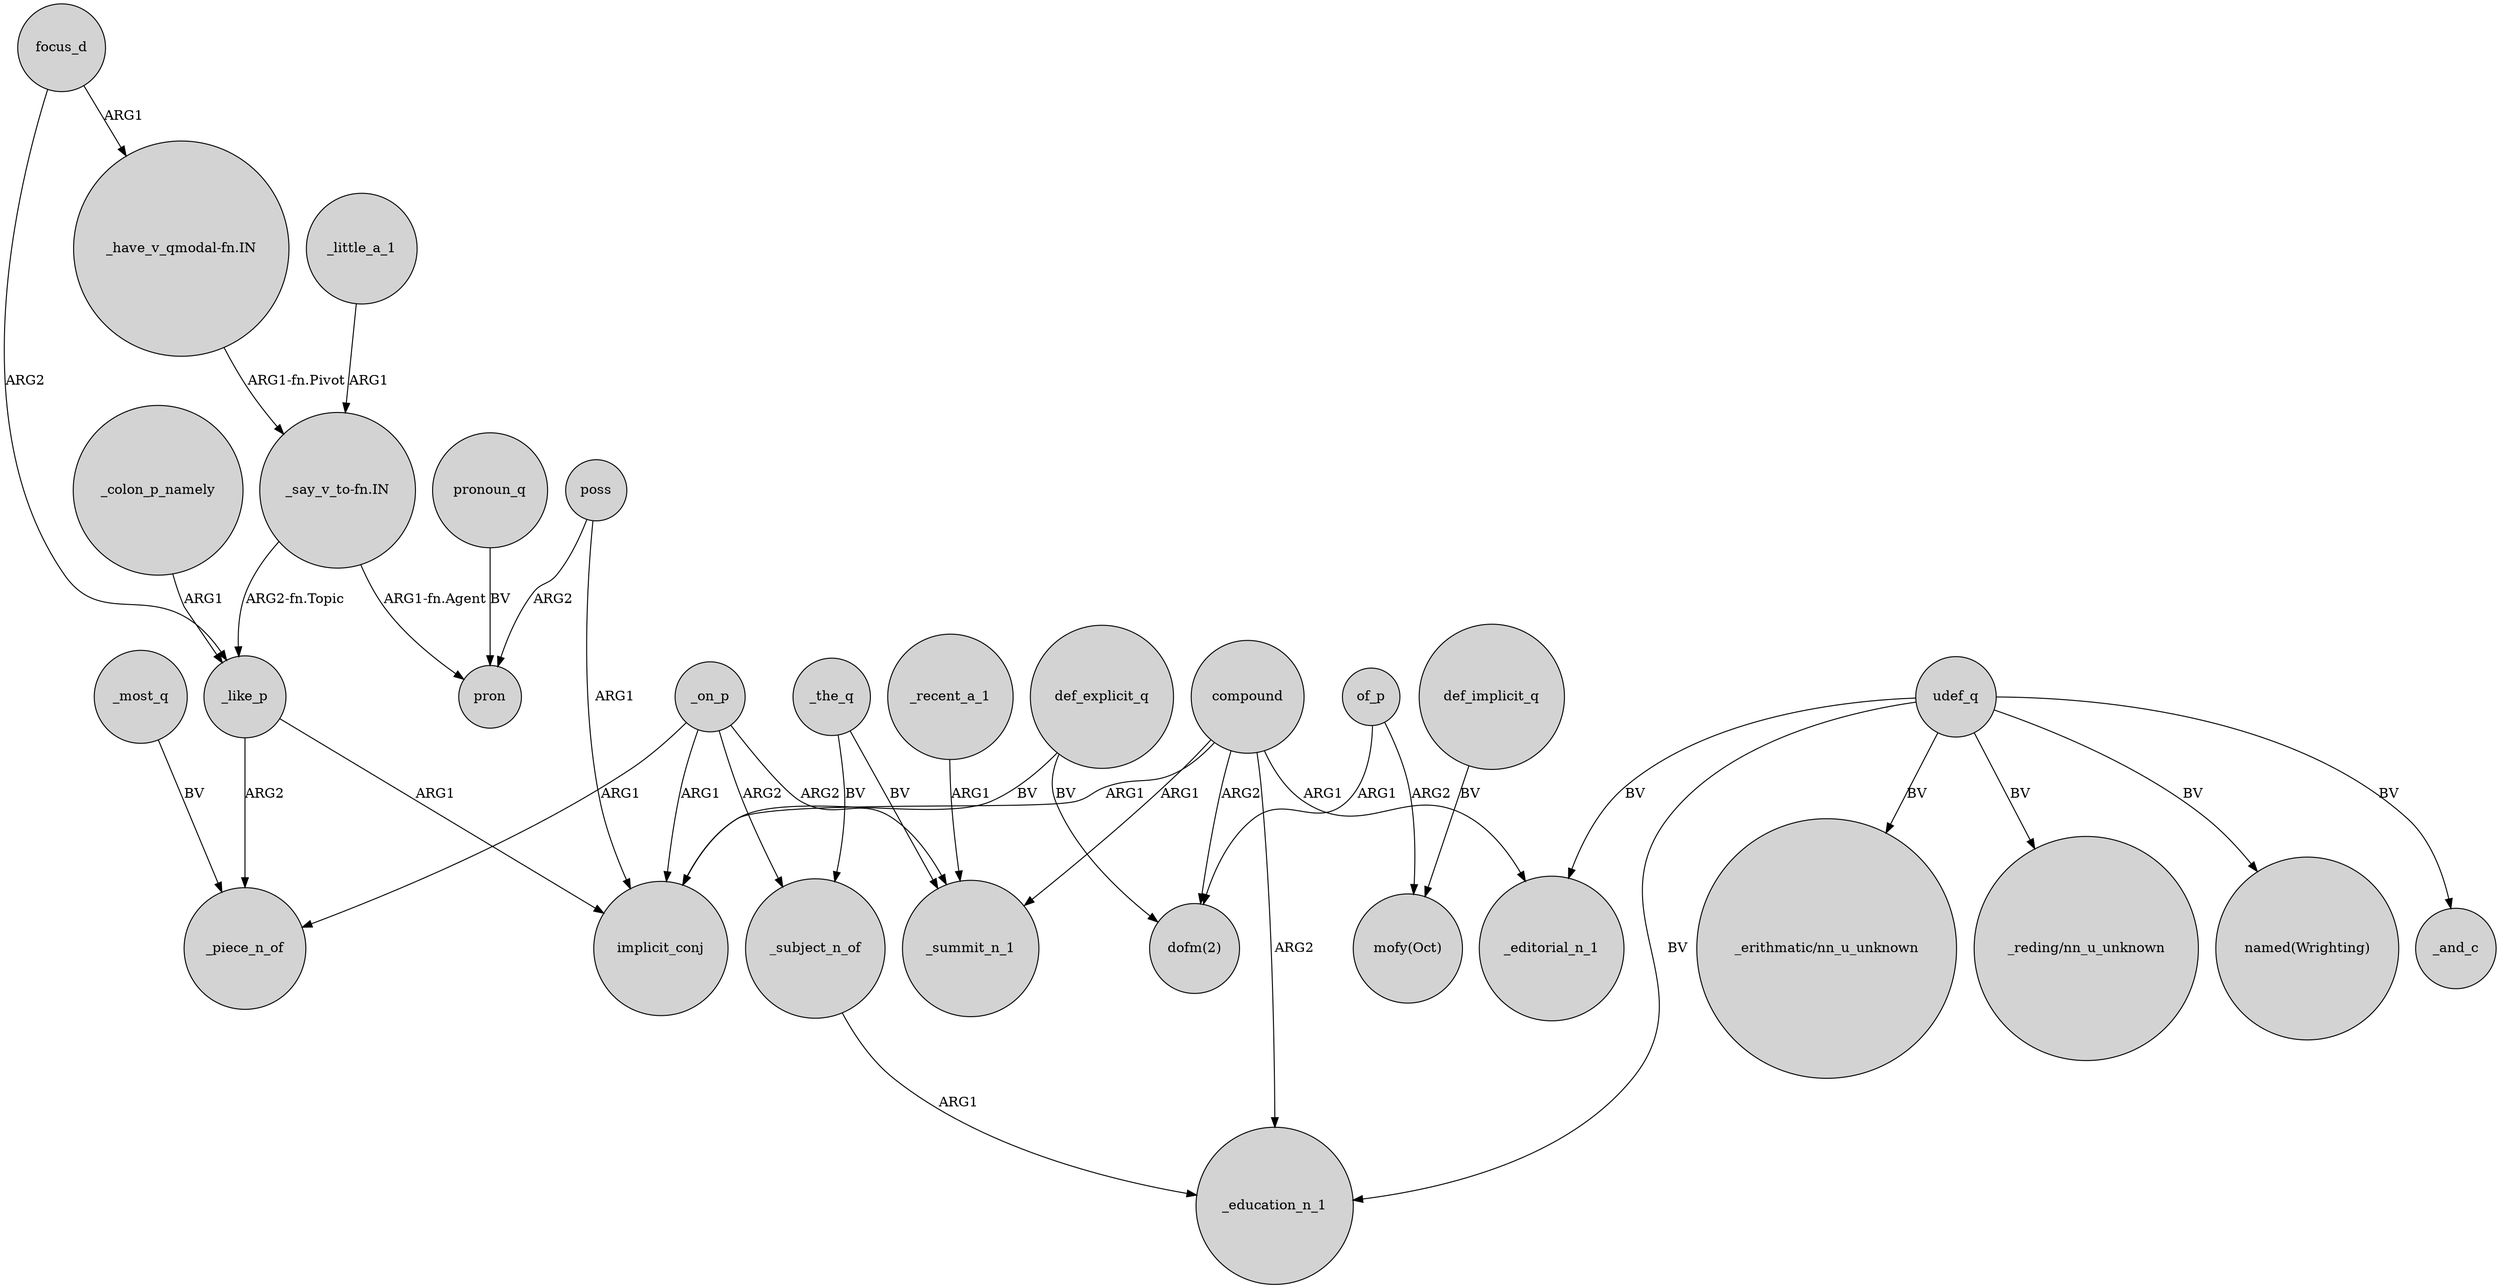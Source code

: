 digraph {
	node [shape=circle style=filled]
	udef_q -> _editorial_n_1 [label=BV]
	poss -> pron [label=ARG2]
	def_implicit_q -> "mofy(Oct)" [label=BV]
	focus_d -> _like_p [label=ARG2]
	_on_p -> implicit_conj [label=ARG1]
	_little_a_1 -> "_say_v_to-fn.IN" [label=ARG1]
	_the_q -> _summit_n_1 [label=BV]
	def_explicit_q -> implicit_conj [label=BV]
	of_p -> "mofy(Oct)" [label=ARG2]
	udef_q -> "_erithmatic/nn_u_unknown" [label=BV]
	_on_p -> _summit_n_1 [label=ARG2]
	_like_p -> implicit_conj [label=ARG1]
	compound -> _education_n_1 [label=ARG2]
	udef_q -> _education_n_1 [label=BV]
	_on_p -> _piece_n_of [label=ARG1]
	of_p -> "dofm(2)" [label=ARG1]
	_on_p -> _subject_n_of [label=ARG2]
	"_say_v_to-fn.IN" -> _like_p [label="ARG2-fn.Topic"]
	_the_q -> _subject_n_of [label=BV]
	_colon_p_namely -> _like_p [label=ARG1]
	udef_q -> "_reding/nn_u_unknown" [label=BV]
	udef_q -> "named(Wrighting)" [label=BV]
	pronoun_q -> pron [label=BV]
	_recent_a_1 -> _summit_n_1 [label=ARG1]
	_subject_n_of -> _education_n_1 [label=ARG1]
	compound -> implicit_conj [label=ARG1]
	def_explicit_q -> "dofm(2)" [label=BV]
	"_say_v_to-fn.IN" -> pron [label="ARG1-fn.Agent"]
	compound -> "dofm(2)" [label=ARG2]
	focus_d -> "_have_v_qmodal-fn.IN" [label=ARG1]
	"_have_v_qmodal-fn.IN" -> "_say_v_to-fn.IN" [label="ARG1-fn.Pivot"]
	compound -> _editorial_n_1 [label=ARG1]
	poss -> implicit_conj [label=ARG1]
	_most_q -> _piece_n_of [label=BV]
	_like_p -> _piece_n_of [label=ARG2]
	udef_q -> _and_c [label=BV]
	compound -> _summit_n_1 [label=ARG1]
}
